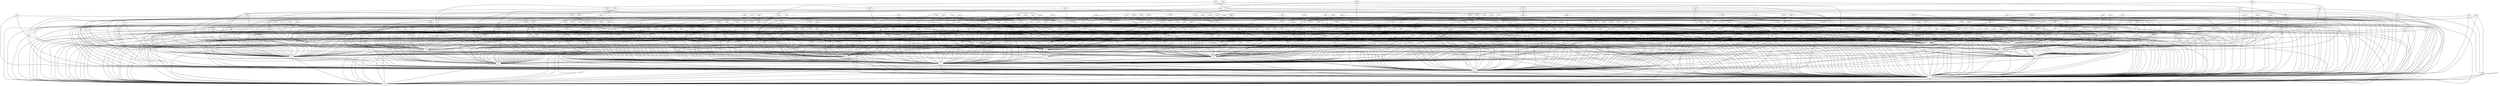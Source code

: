 /* Created by igraph 0.7.0 */
graph {
  0;
  1;
  2;
  3;
  4;
  5;
  6;
  7;
  8;
  9;
  10;
  11;
  12;
  13;
  14;
  15;
  16;
  17;
  18;
  19;
  20;
  21;
  22;
  23;
  24;
  25;
  26;
  27;
  28;
  29;
  30;
  31;
  32;
  33;
  34;
  35;
  36;
  37;
  38;
  39;
  40;
  41;
  42;
  43;
  44;
  45;
  46;
  47;
  48;
  49;
  50;
  51;
  52;
  53;
  54;
  55;
  56;
  57;
  58;
  59;
  60;
  61;
  62;
  63;
  64;
  65;
  66;
  67;
  68;
  69;
  70;
  71;
  72;
  73;
  74;
  75;
  76;
  77;
  78;
  79;
  80;
  81;
  82;
  83;
  84;
  85;
  86;
  87;
  88;
  89;
  90;
  91;
  92;
  93;
  94;
  95;
  96;
  97;
  98;
  99;
  100;
  101;
  102;
  103;
  104;
  105;
  106;
  107;
  108;
  109;
  110;
  111;
  112;
  113;
  114;
  115;
  116;
  117;
  118;
  119;
  120;
  121;
  122;
  123;
  124;
  125;
  126;
  127;
  128;
  129;
  130;
  131;
  132;
  133;
  134;
  135;
  136;
  137;
  138;
  139;
  140;
  141;
  142;
  143;
  144;
  145;
  146;
  147;
  148;
  149;
  150;
  151;
  152;
  153;
  154;
  155;
  156;
  157;
  158;
  159;
  160;
  161;
  162;
  163;
  164;
  165;
  166;
  167;
  168;
  169;
  170;
  171;
  172;
  173;
  174;
  175;
  176;
  177;
  178;
  179;
  180;
  181;
  182;
  183;
  184;
  185;
  186;
  187;
  188;
  189;
  190;
  191;
  192;
  193;
  194;
  195;
  196;
  197;
  198;
  199;
  200;
  201;
  202;
  203;
  204;
  205;
  206;
  207;
  208;
  209;
  210;
  211;
  212;
  213;
  214;
  215;
  216;
  217;
  218;
  219;
  220;
  221;
  222;
  223;
  224;
  225;
  226;
  227;
  228;
  229;
  230;
  231;
  232;
  233;
  234;
  235;
  236;
  237;
  238;
  239;
  240;
  241;
  242;
  243;
  244;
  245;
  246;
  247;
  248;
  249;
  250;
  251;
  252;
  253;
  254;
  255;
  256;
  257;
  258;
  259;
  260;
  261;
  262;
  263;
  264;
  265;
  266;
  267;
  268;
  269;
  270;
  271;
  272;
  273;
  274;
  275;
  276;
  277;
  278;
  279;
  280;
  281;
  282;
  283;
  284;
  285;
  286;
  287;
  288;
  289;
  290;
  291;
  292;
  293;
  294;
  295;
  296;
  297;
  298;
  299;
  300;
  301;
  302;
  303;
  304;
  305;
  306;
  307;
  308;
  309;
  310;
  311;
  312;
  313;
  314;
  315;
  316;
  317;
  318;
  319;
  320;
  321;
  322;
  323;
  324;
  325;
  326;
  327;
  328;
  329;
  330;
  331;
  332;
  333;
  334;
  335;
  336;
  337;
  338;
  339;
  340;
  341;
  342;
  343;
  344;
  345;
  346;
  347;
  348;
  349;
  350;
  351;
  352;
  353;
  354;
  355;
  356;
  357;
  358;
  359;
  360;
  361;
  362;
  363;
  364;
  365;
  366;
  367;
  368;
  369;
  370;
  371;
  372;
  373;
  374;
  375;
  376;
  377;
  378;
  379;
  380;
  381;
  382;
  383;
  384;
  385;
  386;
  387;
  388;
  389;
  390;
  391;
  392;
  393;
  394;
  395;
  396;
  397;
  398;
  399;
  400;
  401;
  402;
  403;
  404;
  405;
  406;
  407;
  408;
  409;
  410;
  411;
  412;
  413;
  414;
  415;
  416;
  417;
  418;
  419;
  420;
  421;
  422;
  423;
  424;
  425;
  426;
  427;
  428;
  429;
  430;
  431;
  432;
  433;
  434;
  435;
  436;
  437;
  438;
  439;
  440;
  441;
  442;
  443;
  444;
  445;
  446;
  447;
  448;
  449;
  450;
  451;
  452;
  453;
  454;
  455;
  456;
  457;
  458;
  459;
  460;
  461;
  462;
  463;
  464;
  465;
  466;
  467;
  468;
  469;
  470;
  471;
  472;
  473;
  474;
  475;
  476;
  477;
  478;
  479;
  480;
  481;
  482;
  483;
  484;
  485;
  486;
  487;
  488;
  489;
  490;
  491;
  492;
  493;
  494;
  495;
  496;
  497;
  498;
  499;

  1 -- 0;
  2 -- 0;
  3 -- 0;
  4 -- 0;
  5 -- 0;
  6 -- 0;
  8 -- 0;
  29 -- 0;
  32 -- 0;
  33 -- 0;
  34 -- 0;
  42 -- 0;
  45 -- 0;
  47 -- 0;
  54 -- 0;
  58 -- 0;
  62 -- 0;
  65 -- 0;
  74 -- 0;
  75 -- 0;
  77 -- 0;
  100 -- 0;
  101 -- 0;
  103 -- 0;
  113 -- 0;
  125 -- 0;
  138 -- 0;
  141 -- 0;
  152 -- 0;
  162 -- 0;
  164 -- 0;
  172 -- 0;
  181 -- 0;
  191 -- 0;
  209 -- 0;
  216 -- 0;
  219 -- 0;
  223 -- 0;
  234 -- 0;
  237 -- 0;
  244 -- 0;
  248 -- 0;
  251 -- 0;
  280 -- 0;
  312 -- 0;
  313 -- 0;
  319 -- 0;
  338 -- 0;
  341 -- 0;
  360 -- 0;
  362 -- 0;
  373 -- 0;
  376 -- 0;
  381 -- 0;
  383 -- 0;
  391 -- 0;
  401 -- 0;
  420 -- 0;
  426 -- 0;
  428 -- 0;
  440 -- 0;
  441 -- 0;
  444 -- 0;
  445 -- 0;
  449 -- 0;
  451 -- 0;
  489 -- 0;
  2 -- 1;
  3 -- 1;
  4 -- 1;
  5 -- 1;
  7 -- 1;
  8 -- 1;
  9 -- 1;
  10 -- 1;
  11 -- 1;
  12 -- 1;
  15 -- 1;
  18 -- 1;
  19 -- 1;
  21 -- 1;
  23 -- 1;
  24 -- 1;
  26 -- 1;
  27 -- 1;
  28 -- 1;
  35 -- 1;
  37 -- 1;
  41 -- 1;
  43 -- 1;
  47 -- 1;
  55 -- 1;
  57 -- 1;
  58 -- 1;
  59 -- 1;
  61 -- 1;
  63 -- 1;
  64 -- 1;
  66 -- 1;
  73 -- 1;
  74 -- 1;
  76 -- 1;
  83 -- 1;
  84 -- 1;
  89 -- 1;
  90 -- 1;
  96 -- 1;
  99 -- 1;
  101 -- 1;
  106 -- 1;
  107 -- 1;
  111 -- 1;
  114 -- 1;
  115 -- 1;
  118 -- 1;
  124 -- 1;
  125 -- 1;
  126 -- 1;
  128 -- 1;
  130 -- 1;
  134 -- 1;
  141 -- 1;
  142 -- 1;
  143 -- 1;
  144 -- 1;
  149 -- 1;
  154 -- 1;
  156 -- 1;
  157 -- 1;
  165 -- 1;
  166 -- 1;
  167 -- 1;
  171 -- 1;
  178 -- 1;
  179 -- 1;
  180 -- 1;
  183 -- 1;
  188 -- 1;
  195 -- 1;
  196 -- 1;
  203 -- 1;
  204 -- 1;
  206 -- 1;
  207 -- 1;
  208 -- 1;
  211 -- 1;
  213 -- 1;
  215 -- 1;
  218 -- 1;
  219 -- 1;
  224 -- 1;
  226 -- 1;
  228 -- 1;
  234 -- 1;
  237 -- 1;
  238 -- 1;
  240 -- 1;
  241 -- 1;
  242 -- 1;
  244 -- 1;
  245 -- 1;
  250 -- 1;
  253 -- 1;
  255 -- 1;
  256 -- 1;
  259 -- 1;
  263 -- 1;
  265 -- 1;
  270 -- 1;
  272 -- 1;
  275 -- 1;
  281 -- 1;
  285 -- 1;
  286 -- 1;
  287 -- 1;
  303 -- 1;
  304 -- 1;
  310 -- 1;
  312 -- 1;
  322 -- 1;
  327 -- 1;
  328 -- 1;
  329 -- 1;
  330 -- 1;
  335 -- 1;
  337 -- 1;
  338 -- 1;
  341 -- 1;
  342 -- 1;
  344 -- 1;
  346 -- 1;
  347 -- 1;
  349 -- 1;
  351 -- 1;
  354 -- 1;
  355 -- 1;
  360 -- 1;
  363 -- 1;
  367 -- 1;
  379 -- 1;
  393 -- 1;
  396 -- 1;
  399 -- 1;
  401 -- 1;
  403 -- 1;
  406 -- 1;
  407 -- 1;
  409 -- 1;
  412 -- 1;
  416 -- 1;
  418 -- 1;
  424 -- 1;
  427 -- 1;
  430 -- 1;
  435 -- 1;
  437 -- 1;
  438 -- 1;
  445 -- 1;
  448 -- 1;
  450 -- 1;
  452 -- 1;
  456 -- 1;
  459 -- 1;
  465 -- 1;
  468 -- 1;
  473 -- 1;
  494 -- 1;
  497 -- 1;
  3 -- 2;
  4 -- 2;
  6 -- 2;
  9 -- 2;
  10 -- 2;
  11 -- 2;
  17 -- 2;
  25 -- 2;
  28 -- 2;
  31 -- 2;
  33 -- 2;
  35 -- 2;
  36 -- 2;
  40 -- 2;
  42 -- 2;
  44 -- 2;
  45 -- 2;
  48 -- 2;
  53 -- 2;
  55 -- 2;
  62 -- 2;
  68 -- 2;
  69 -- 2;
  70 -- 2;
  72 -- 2;
  73 -- 2;
  78 -- 2;
  80 -- 2;
  85 -- 2;
  86 -- 2;
  88 -- 2;
  93 -- 2;
  100 -- 2;
  104 -- 2;
  110 -- 2;
  111 -- 2;
  117 -- 2;
  120 -- 2;
  124 -- 2;
  127 -- 2;
  128 -- 2;
  130 -- 2;
  131 -- 2;
  133 -- 2;
  134 -- 2;
  136 -- 2;
  142 -- 2;
  149 -- 2;
  152 -- 2;
  153 -- 2;
  157 -- 2;
  175 -- 2;
  177 -- 2;
  184 -- 2;
  197 -- 2;
  202 -- 2;
  203 -- 2;
  214 -- 2;
  217 -- 2;
  222 -- 2;
  224 -- 2;
  242 -- 2;
  247 -- 2;
  264 -- 2;
  266 -- 2;
  267 -- 2;
  269 -- 2;
  273 -- 2;
  277 -- 2;
  278 -- 2;
  283 -- 2;
  303 -- 2;
  309 -- 2;
  329 -- 2;
  337 -- 2;
  353 -- 2;
  372 -- 2;
  385 -- 2;
  386 -- 2;
  392 -- 2;
  397 -- 2;
  406 -- 2;
  407 -- 2;
  413 -- 2;
  422 -- 2;
  431 -- 2;
  434 -- 2;
  442 -- 2;
  463 -- 2;
  464 -- 2;
  465 -- 2;
  469 -- 2;
  475 -- 2;
  484 -- 2;
  486 -- 2;
  488 -- 2;
  499 -- 2;
  5 -- 3;
  6 -- 3;
  7 -- 3;
  8 -- 3;
  12 -- 3;
  13 -- 3;
  14 -- 3;
  18 -- 3;
  22 -- 3;
  23 -- 3;
  26 -- 3;
  27 -- 3;
  28 -- 3;
  31 -- 3;
  34 -- 3;
  37 -- 3;
  39 -- 3;
  42 -- 3;
  43 -- 3;
  50 -- 3;
  52 -- 3;
  53 -- 3;
  61 -- 3;
  62 -- 3;
  64 -- 3;
  65 -- 3;
  69 -- 3;
  71 -- 3;
  72 -- 3;
  78 -- 3;
  79 -- 3;
  81 -- 3;
  85 -- 3;
  91 -- 3;
  94 -- 3;
  99 -- 3;
  103 -- 3;
  105 -- 3;
  106 -- 3;
  109 -- 3;
  113 -- 3;
  115 -- 3;
  116 -- 3;
  119 -- 3;
  126 -- 3;
  129 -- 3;
  130 -- 3;
  133 -- 3;
  135 -- 3;
  137 -- 3;
  142 -- 3;
  145 -- 3;
  146 -- 3;
  148 -- 3;
  153 -- 3;
  155 -- 3;
  156 -- 3;
  160 -- 3;
  164 -- 3;
  167 -- 3;
  170 -- 3;
  175 -- 3;
  176 -- 3;
  183 -- 3;
  185 -- 3;
  187 -- 3;
  188 -- 3;
  189 -- 3;
  198 -- 3;
  201 -- 3;
  202 -- 3;
  210 -- 3;
  215 -- 3;
  217 -- 3;
  233 -- 3;
  240 -- 3;
  246 -- 3;
  251 -- 3;
  256 -- 3;
  257 -- 3;
  258 -- 3;
  259 -- 3;
  269 -- 3;
  276 -- 3;
  282 -- 3;
  283 -- 3;
  286 -- 3;
  290 -- 3;
  293 -- 3;
  300 -- 3;
  302 -- 3;
  303 -- 3;
  305 -- 3;
  311 -- 3;
  318 -- 3;
  319 -- 3;
  321 -- 3;
  323 -- 3;
  332 -- 3;
  336 -- 3;
  338 -- 3;
  343 -- 3;
  344 -- 3;
  345 -- 3;
  346 -- 3;
  355 -- 3;
  371 -- 3;
  373 -- 3;
  377 -- 3;
  378 -- 3;
  380 -- 3;
  384 -- 3;
  388 -- 3;
  395 -- 3;
  396 -- 3;
  403 -- 3;
  410 -- 3;
  414 -- 3;
  427 -- 3;
  434 -- 3;
  435 -- 3;
  453 -- 3;
  456 -- 3;
  461 -- 3;
  470 -- 3;
  477 -- 3;
  480 -- 3;
  482 -- 3;
  487 -- 3;
  494 -- 3;
  7 -- 4;
  12 -- 4;
  14 -- 4;
  17 -- 4;
  20 -- 4;
  30 -- 4;
  51 -- 4;
  55 -- 4;
  59 -- 4;
  60 -- 4;
  63 -- 4;
  75 -- 4;
  83 -- 4;
  93 -- 4;
  95 -- 4;
  122 -- 4;
  131 -- 4;
  168 -- 4;
  188 -- 4;
  190 -- 4;
  191 -- 4;
  200 -- 4;
  204 -- 4;
  208 -- 4;
  220 -- 4;
  313 -- 4;
  315 -- 4;
  334 -- 4;
  335 -- 4;
  363 -- 4;
  368 -- 4;
  378 -- 4;
  382 -- 4;
  436 -- 4;
  486 -- 4;
  9 -- 5;
  13 -- 5;
  17 -- 5;
  21 -- 5;
  29 -- 5;
  30 -- 5;
  32 -- 5;
  36 -- 5;
  41 -- 5;
  44 -- 5;
  46 -- 5;
  50 -- 5;
  65 -- 5;
  66 -- 5;
  82 -- 5;
  87 -- 5;
  90 -- 5;
  96 -- 5;
  100 -- 5;
  101 -- 5;
  105 -- 5;
  112 -- 5;
  113 -- 5;
  151 -- 5;
  154 -- 5;
  158 -- 5;
  174 -- 5;
  179 -- 5;
  193 -- 5;
  194 -- 5;
  201 -- 5;
  233 -- 5;
  261 -- 5;
  305 -- 5;
  325 -- 5;
  365 -- 5;
  402 -- 5;
  408 -- 5;
  411 -- 5;
  412 -- 5;
  422 -- 5;
  447 -- 5;
  459 -- 5;
  487 -- 5;
  489 -- 5;
  495 -- 5;
  14 -- 6;
  15 -- 6;
  16 -- 6;
  24 -- 6;
  27 -- 6;
  30 -- 6;
  33 -- 6;
  39 -- 6;
  48 -- 6;
  59 -- 6;
  67 -- 6;
  72 -- 6;
  76 -- 6;
  92 -- 6;
  95 -- 6;
  97 -- 6;
  103 -- 6;
  120 -- 6;
  136 -- 6;
  144 -- 6;
  145 -- 6;
  151 -- 6;
  154 -- 6;
  170 -- 6;
  172 -- 6;
  173 -- 6;
  183 -- 6;
  192 -- 6;
  195 -- 6;
  200 -- 6;
  212 -- 6;
  222 -- 6;
  260 -- 6;
  263 -- 6;
  272 -- 6;
  277 -- 6;
  279 -- 6;
  285 -- 6;
  296 -- 6;
  297 -- 6;
  301 -- 6;
  304 -- 6;
  312 -- 6;
  330 -- 6;
  339 -- 6;
  342 -- 6;
  361 -- 6;
  389 -- 6;
  402 -- 6;
  404 -- 6;
  413 -- 6;
  427 -- 6;
  429 -- 6;
  432 -- 6;
  439 -- 6;
  441 -- 6;
  466 -- 6;
  468 -- 6;
  474 -- 6;
  481 -- 6;
  485 -- 6;
  491 -- 6;
  15 -- 7;
  96 -- 7;
  122 -- 7;
  197 -- 7;
  236 -- 7;
  264 -- 7;
  10 -- 8;
  16 -- 8;
  18 -- 8;
  37 -- 8;
  49 -- 8;
  64 -- 8;
  67 -- 8;
  71 -- 8;
  73 -- 8;
  79 -- 8;
  81 -- 8;
  91 -- 8;
  114 -- 8;
  157 -- 8;
  161 -- 8;
  165 -- 8;
  167 -- 8;
  169 -- 8;
  174 -- 8;
  176 -- 8;
  199 -- 8;
  210 -- 8;
  220 -- 8;
  239 -- 8;
  241 -- 8;
  255 -- 8;
  262 -- 8;
  275 -- 8;
  282 -- 8;
  302 -- 8;
  311 -- 8;
  314 -- 8;
  316 -- 8;
  334 -- 8;
  340 -- 8;
  343 -- 8;
  368 -- 8;
  379 -- 8;
  383 -- 8;
  419 -- 8;
  440 -- 8;
  450 -- 8;
  471 -- 8;
  13 -- 9;
  102 -- 9;
  243 -- 9;
  292 -- 9;
  293 -- 9;
  308 -- 9;
  371 -- 9;
  372 -- 9;
  478 -- 9;
  11 -- 10;
  22 -- 10;
  35 -- 10;
  38 -- 10;
  49 -- 10;
  57 -- 10;
  143 -- 10;
  161 -- 10;
  182 -- 10;
  193 -- 10;
  196 -- 10;
  208 -- 10;
  227 -- 10;
  231 -- 10;
  239 -- 10;
  271 -- 10;
  320 -- 10;
  329 -- 10;
  333 -- 10;
  345 -- 10;
  364 -- 10;
  387 -- 10;
  486 -- 10;
  19 -- 11;
  24 -- 11;
  31 -- 11;
  38 -- 11;
  39 -- 11;
  51 -- 11;
  69 -- 11;
  70 -- 11;
  77 -- 11;
  84 -- 11;
  87 -- 11;
  89 -- 11;
  91 -- 11;
  94 -- 11;
  97 -- 11;
  126 -- 11;
  139 -- 11;
  163 -- 11;
  178 -- 11;
  190 -- 11;
  195 -- 11;
  225 -- 11;
  228 -- 11;
  229 -- 11;
  231 -- 11;
  259 -- 11;
  267 -- 11;
  268 -- 11;
  294 -- 11;
  299 -- 11;
  306 -- 11;
  307 -- 11;
  318 -- 11;
  384 -- 11;
  404 -- 11;
  410 -- 11;
  444 -- 11;
  455 -- 11;
  477 -- 11;
  496 -- 11;
  16 -- 12;
  20 -- 12;
  22 -- 12;
  25 -- 12;
  45 -- 12;
  47 -- 12;
  52 -- 12;
  57 -- 12;
  75 -- 12;
  82 -- 12;
  88 -- 12;
  98 -- 12;
  108 -- 12;
  116 -- 12;
  123 -- 12;
  147 -- 12;
  149 -- 12;
  159 -- 12;
  171 -- 12;
  180 -- 12;
  185 -- 12;
  196 -- 12;
  201 -- 12;
  227 -- 12;
  228 -- 12;
  295 -- 12;
  308 -- 12;
  313 -- 12;
  340 -- 12;
  356 -- 12;
  367 -- 12;
  375 -- 12;
  390 -- 12;
  455 -- 12;
  74 -- 13;
  253 -- 13;
  425 -- 13;
  487 -- 13;
  19 -- 14;
  21 -- 14;
  23 -- 14;
  44 -- 14;
  48 -- 14;
  60 -- 14;
  121 -- 14;
  136 -- 14;
  139 -- 14;
  146 -- 14;
  150 -- 14;
  169 -- 14;
  180 -- 14;
  186 -- 14;
  191 -- 14;
  199 -- 14;
  214 -- 14;
  218 -- 14;
  223 -- 14;
  244 -- 14;
  246 -- 14;
  289 -- 14;
  297 -- 14;
  308 -- 14;
  385 -- 14;
  394 -- 14;
  400 -- 14;
  404 -- 14;
  415 -- 14;
  442 -- 14;
  449 -- 14;
  490 -- 14;
  492 -- 14;
  20 -- 15;
  26 -- 15;
  32 -- 15;
  40 -- 15;
  54 -- 15;
  60 -- 15;
  93 -- 15;
  102 -- 15;
  108 -- 15;
  111 -- 15;
  117 -- 15;
  121 -- 15;
  139 -- 15;
  140 -- 15;
  174 -- 15;
  189 -- 15;
  212 -- 15;
  220 -- 15;
  223 -- 15;
  240 -- 15;
  280 -- 15;
  326 -- 15;
  390 -- 15;
  418 -- 15;
  460 -- 15;
  98 -- 16;
  212 -- 16;
  245 -- 16;
  257 -- 16;
  284 -- 16;
  418 -- 16;
  438 -- 16;
  52 -- 17;
  221 -- 17;
  234 -- 17;
  239 -- 17;
  262 -- 17;
  350 -- 17;
  378 -- 17;
  38 -- 18;
  86 -- 18;
  95 -- 18;
  118 -- 18;
  166 -- 18;
  265 -- 18;
  274 -- 18;
  336 -- 18;
  351 -- 18;
  364 -- 18;
  493 -- 18;
  226 -- 19;
  43 -- 20;
  106 -- 20;
  110 -- 20;
  194 -- 20;
  358 -- 20;
  374 -- 20;
  25 -- 21;
  29 -- 21;
  34 -- 21;
  41 -- 21;
  49 -- 21;
  68 -- 21;
  71 -- 21;
  76 -- 21;
  124 -- 21;
  129 -- 21;
  173 -- 21;
  232 -- 21;
  233 -- 21;
  270 -- 21;
  291 -- 21;
  298 -- 21;
  317 -- 21;
  324 -- 21;
  340 -- 21;
  348 -- 21;
  410 -- 21;
  463 -- 21;
  483 -- 21;
  301 -- 22;
  351 -- 22;
  370 -- 22;
  390 -- 22;
  85 -- 23;
  56 -- 24;
  67 -- 24;
  78 -- 24;
  79 -- 24;
  109 -- 24;
  115 -- 24;
  162 -- 24;
  229 -- 24;
  278 -- 24;
  291 -- 24;
  316 -- 24;
  353 -- 24;
  395 -- 24;
  400 -- 24;
  448 -- 24;
  56 -- 25;
  105 -- 25;
  160 -- 25;
  207 -- 25;
  255 -- 25;
  331 -- 25;
  363 -- 25;
  384 -- 25;
  444 -- 25;
  469 -- 25;
  475 -- 25;
  40 -- 26;
  58 -- 26;
  89 -- 26;
  92 -- 26;
  140 -- 26;
  165 -- 26;
  168 -- 26;
  238 -- 26;
  260 -- 26;
  261 -- 26;
  369 -- 26;
  375 -- 26;
  387 -- 26;
  393 -- 26;
  462 -- 26;
  496 -- 26;
  94 -- 27;
  123 -- 27;
  198 -- 27;
  202 -- 27;
  252 -- 27;
  295 -- 27;
  84 -- 28;
  147 -- 28;
  172 -- 28;
  395 -- 28;
  99 -- 29;
  224 -- 29;
  291 -- 29;
  297 -- 29;
  343 -- 29;
  358 -- 29;
  419 -- 29;
  449 -- 29;
  453 -- 29;
  492 -- 29;
  119 -- 30;
  251 -- 30;
  282 -- 30;
  295 -- 30;
  398 -- 30;
  437 -- 30;
  496 -- 30;
  359 -- 31;
  381 -- 31;
  493 -- 31;
  36 -- 32;
  80 -- 32;
  88 -- 32;
  135 -- 32;
  155 -- 32;
  170 -- 32;
  257 -- 32;
  311 -- 32;
  321 -- 32;
  341 -- 32;
  376 -- 32;
  398 -- 32;
  458 -- 32;
  46 -- 33;
  68 -- 33;
  132 -- 33;
  137 -- 33;
  145 -- 33;
  158 -- 33;
  187 -- 33;
  230 -- 33;
  273 -- 33;
  287 -- 33;
  306 -- 33;
  358 -- 33;
  389 -- 33;
  392 -- 33;
  471 -- 33;
  82 -- 34;
  98 -- 34;
  222 -- 34;
  243 -- 34;
  250 -- 34;
  457 -- 34;
  152 -- 35;
  279 -- 35;
  324 -- 35;
  46 -- 36;
  70 -- 36;
  163 -- 36;
  179 -- 36;
  271 -- 36;
  417 -- 36;
  479 -- 36;
  388 -- 37;
  50 -- 38;
  63 -- 38;
  107 -- 38;
  127 -- 38;
  217 -- 38;
  245 -- 38;
  402 -- 38;
  422 -- 38;
  160 -- 39;
  146 -- 41;
  90 -- 42;
  131 -- 42;
  320 -- 42;
  336 -- 42;
  348 -- 42;
  327 -- 43;
  460 -- 43;
  476 -- 43;
  357 -- 44;
  116 -- 45;
  197 -- 45;
  51 -- 46;
  54 -- 46;
  129 -- 46;
  247 -- 46;
  322 -- 46;
  328 -- 46;
  392 -- 46;
  482 -- 46;
  493 -- 46;
  148 -- 47;
  186 -- 47;
  266 -- 47;
  403 -- 47;
  439 -- 47;
  61 -- 48;
  162 -- 48;
  175 -- 48;
  211 -- 48;
  248 -- 48;
  307 -- 48;
  53 -- 49;
  97 -- 49;
  114 -- 49;
  141 -- 49;
  176 -- 49;
  207 -- 49;
  227 -- 49;
  280 -- 49;
  281 -- 49;
  319 -- 49;
  335 -- 49;
  374 -- 49;
  416 -- 49;
  433 -- 49;
  471 -- 49;
  474 -- 49;
  107 -- 50;
  357 -- 50;
  371 -- 51;
  253 -- 54;
  288 -- 54;
  401 -- 54;
  479 -- 54;
  489 -- 54;
  56 -- 55;
  92 -- 55;
  104 -- 55;
  118 -- 55;
  138 -- 55;
  225 -- 55;
  267 -- 55;
  287 -- 55;
  87 -- 56;
  150 -- 56;
  236 -- 56;
  347 -- 56;
  446 -- 56;
  80 -- 57;
  148 -- 57;
  203 -- 57;
  216 -- 57;
  252 -- 57;
  261 -- 57;
  349 -- 57;
  414 -- 57;
  110 -- 58;
  119 -- 58;
  198 -- 58;
  284 -- 58;
  83 -- 59;
  104 -- 60;
  134 -- 60;
  194 -- 60;
  144 -- 61;
  112 -- 62;
  230 -- 62;
  66 -- 63;
  128 -- 64;
  171 -- 64;
  205 -- 64;
  221 -- 64;
  274 -- 64;
  314 -- 64;
  317 -- 64;
  327 -- 64;
  423 -- 64;
  430 -- 64;
  182 -- 68;
  290 -- 68;
  296 -- 68;
  299 -- 68;
  467 -- 68;
  307 -- 69;
  81 -- 70;
  218 -- 70;
  254 -- 70;
  102 -- 71;
  309 -- 71;
  446 -- 71;
  132 -- 73;
  192 -- 73;
  86 -- 74;
  135 -- 74;
  153 -- 74;
  156 -- 74;
  285 -- 74;
  315 -- 74;
  325 -- 74;
  333 -- 74;
  77 -- 75;
  155 -- 75;
  186 -- 75;
  293 -- 75;
  380 -- 75;
  147 -- 76;
  443 -- 76;
  150 -- 77;
  204 -- 77;
  451 -- 77;
  468 -- 77;
  161 -- 80;
  302 -- 80;
  109 -- 82;
  428 -- 82;
  497 -- 82;
  209 -- 83;
  238 -- 87;
  277 -- 87;
  316 -- 87;
  431 -- 87;
  465 -- 87;
  235 -- 88;
  346 -- 88;
  413 -- 88;
  455 -- 88;
  498 -- 88;
  121 -- 90;
  187 -- 90;
  412 -- 90;
  112 -- 91;
  433 -- 91;
  151 -- 92;
  229 -- 92;
  237 -- 92;
  415 -- 92;
  461 -- 92;
  117 -- 93;
  127 -- 93;
  470 -- 93;
  499 -- 94;
  331 -- 96;
  443 -- 96;
  454 -- 96;
  472 -- 96;
  254 -- 97;
  286 -- 97;
  356 -- 97;
  386 -- 97;
  387 -- 97;
  423 -- 97;
  108 -- 98;
  159 -- 98;
  232 -- 98;
  323 -- 98;
  459 -- 98;
  206 -- 99;
  290 -- 99;
  122 -- 100;
  133 -- 100;
  177 -- 100;
  178 -- 100;
  193 -- 100;
  236 -- 100;
  247 -- 100;
  288 -- 100;
  333 -- 100;
  339 -- 100;
  417 -- 100;
  120 -- 101;
  123 -- 101;
  214 -- 101;
  235 -- 103;
  132 -- 104;
  138 -- 104;
  226 -- 104;
  177 -- 105;
  474 -- 105;
  478 -- 106;
  292 -- 107;
  416 -- 107;
  458 -- 107;
  173 -- 108;
  368 -- 108;
  462 -- 108;
  125 -- 109;
  235 -- 110;
  272 -- 110;
  159 -- 113;
  190 -- 113;
  321 -- 113;
  352 -- 113;
  443 -- 113;
  469 -- 113;
  492 -- 113;
  289 -- 114;
  294 -- 114;
  369 -- 114;
  494 -- 114;
  140 -- 116;
  143 -- 116;
  166 -- 116;
  231 -- 116;
  266 -- 116;
  274 -- 116;
  301 -- 116;
  306 -- 116;
  309 -- 116;
  350 -- 116;
  377 -- 116;
  464 -- 116;
  488 -- 116;
  498 -- 116;
  181 -- 119;
  199 -- 119;
  205 -- 119;
  206 -- 119;
  249 -- 119;
  279 -- 119;
  491 -- 119;
  364 -- 121;
  373 -- 123;
  408 -- 123;
  137 -- 124;
  168 -- 124;
  205 -- 124;
  271 -- 124;
  365 -- 124;
  437 -- 124;
  481 -- 124;
  434 -- 126;
  163 -- 127;
  216 -- 127;
  366 -- 128;
  420 -- 130;
  472 -- 130;
  210 -- 134;
  248 -- 134;
  263 -- 135;
  298 -- 135;
  424 -- 135;
  322 -- 137;
  381 -- 137;
  391 -- 137;
  158 -- 138;
  213 -- 139;
  372 -- 139;
  448 -- 139;
  164 -- 140;
  349 -- 140;
  424 -- 140;
  447 -- 140;
  463 -- 140;
  425 -- 141;
  182 -- 142;
  213 -- 142;
  219 -- 142;
  250 -- 142;
  275 -- 142;
  296 -- 142;
  352 -- 142;
  480 -- 142;
  498 -- 142;
  382 -- 144;
  355 -- 145;
  357 -- 145;
  273 -- 146;
  192 -- 147;
  458 -- 147;
  189 -- 148;
  249 -- 148;
  397 -- 148;
  215 -- 151;
  354 -- 151;
  389 -- 151;
  169 -- 153;
  211 -- 153;
  249 -- 153;
  252 -- 153;
  367 -- 153;
  397 -- 153;
  242 -- 155;
  331 -- 155;
  181 -- 157;
  473 -- 159;
  481 -- 159;
  184 -- 160;
  241 -- 160;
  246 -- 160;
  344 -- 160;
  374 -- 160;
  386 -- 160;
  394 -- 160;
  406 -- 160;
  408 -- 160;
  442 -- 160;
  482 -- 160;
  276 -- 162;
  289 -- 162;
  433 -- 162;
  320 -- 163;
  184 -- 166;
  256 -- 167;
  232 -- 168;
  426 -- 170;
  421 -- 171;
  230 -- 172;
  310 -- 172;
  299 -- 175;
  350 -- 175;
  353 -- 175;
  359 -- 175;
  454 -- 175;
  488 -- 175;
  221 -- 178;
  324 -- 178;
  490 -- 178;
  268 -- 180;
  347 -- 180;
  391 -- 180;
  264 -- 181;
  366 -- 181;
  185 -- 183;
  478 -- 183;
  415 -- 185;
  200 -- 186;
  396 -- 186;
  472 -- 187;
  209 -- 189;
  411 -- 191;
  260 -- 192;
  262 -- 192;
  276 -- 192;
  300 -- 192;
  399 -- 192;
  462 -- 192;
  298 -- 194;
  305 -- 194;
  447 -- 195;
  225 -- 197;
  440 -- 197;
  476 -- 198;
  369 -- 200;
  270 -- 202;
  269 -- 203;
  337 -- 203;
  383 -- 203;
  405 -- 203;
  466 -- 203;
  323 -- 204;
  423 -- 204;
  243 -- 206;
  281 -- 206;
  332 -- 206;
  345 -- 206;
  379 -- 207;
  485 -- 207;
  470 -- 208;
  382 -- 210;
  284 -- 213;
  292 -- 213;
  399 -- 213;
  268 -- 215;
  457 -- 215;
  283 -- 218;
  477 -- 218;
  325 -- 220;
  484 -- 220;
  361 -- 222;
  288 -- 227;
  300 -- 227;
  432 -- 230;
  258 -- 232;
  326 -- 232;
  419 -- 232;
  454 -- 232;
  334 -- 233;
  445 -- 233;
  258 -- 234;
  348 -- 234;
  409 -- 234;
  429 -- 235;
  484 -- 237;
  317 -- 239;
  362 -- 239;
  254 -- 240;
  342 -- 240;
  361 -- 240;
  265 -- 241;
  339 -- 244;
  332 -- 247;
  370 -- 247;
  464 -- 247;
  278 -- 251;
  330 -- 251;
  426 -- 251;
  411 -- 254;
  407 -- 255;
  315 -- 258;
  318 -- 260;
  483 -- 261;
  414 -- 263;
  359 -- 268;
  479 -- 269;
  376 -- 271;
  425 -- 271;
  328 -- 274;
  354 -- 278;
  452 -- 278;
  466 -- 282;
  304 -- 286;
  294 -- 287;
  436 -- 287;
  431 -- 290;
  377 -- 291;
  310 -- 292;
  499 -- 293;
  352 -- 294;
  360 -- 294;
  365 -- 294;
  375 -- 294;
  409 -- 294;
  370 -- 295;
  362 -- 301;
  405 -- 303;
  314 -- 304;
  420 -- 305;
  385 -- 307;
  326 -- 308;
  356 -- 308;
  428 -- 308;
  490 -- 312;
  485 -- 313;
  388 -- 317;
  366 -- 318;
  456 -- 318;
  398 -- 320;
  460 -- 321;
  400 -- 329;
  441 -- 329;
  435 -- 331;
  473 -- 335;
  475 -- 338;
  467 -- 341;
  394 -- 349;
  417 -- 351;
  380 -- 358;
  476 -- 358;
  421 -- 374;
  467 -- 377;
  393 -- 379;
  491 -- 381;
  429 -- 386;
  405 -- 388;
  438 -- 398;
  495 -- 398;
  450 -- 399;
  461 -- 399;
  436 -- 400;
  446 -- 401;
  439 -- 405;
  452 -- 406;
  421 -- 407;
  430 -- 407;
  457 -- 418;
  432 -- 424;
  453 -- 424;
  483 -- 425;
  495 -- 430;
  480 -- 439;
  451 -- 447;
  497 -- 447;
}
